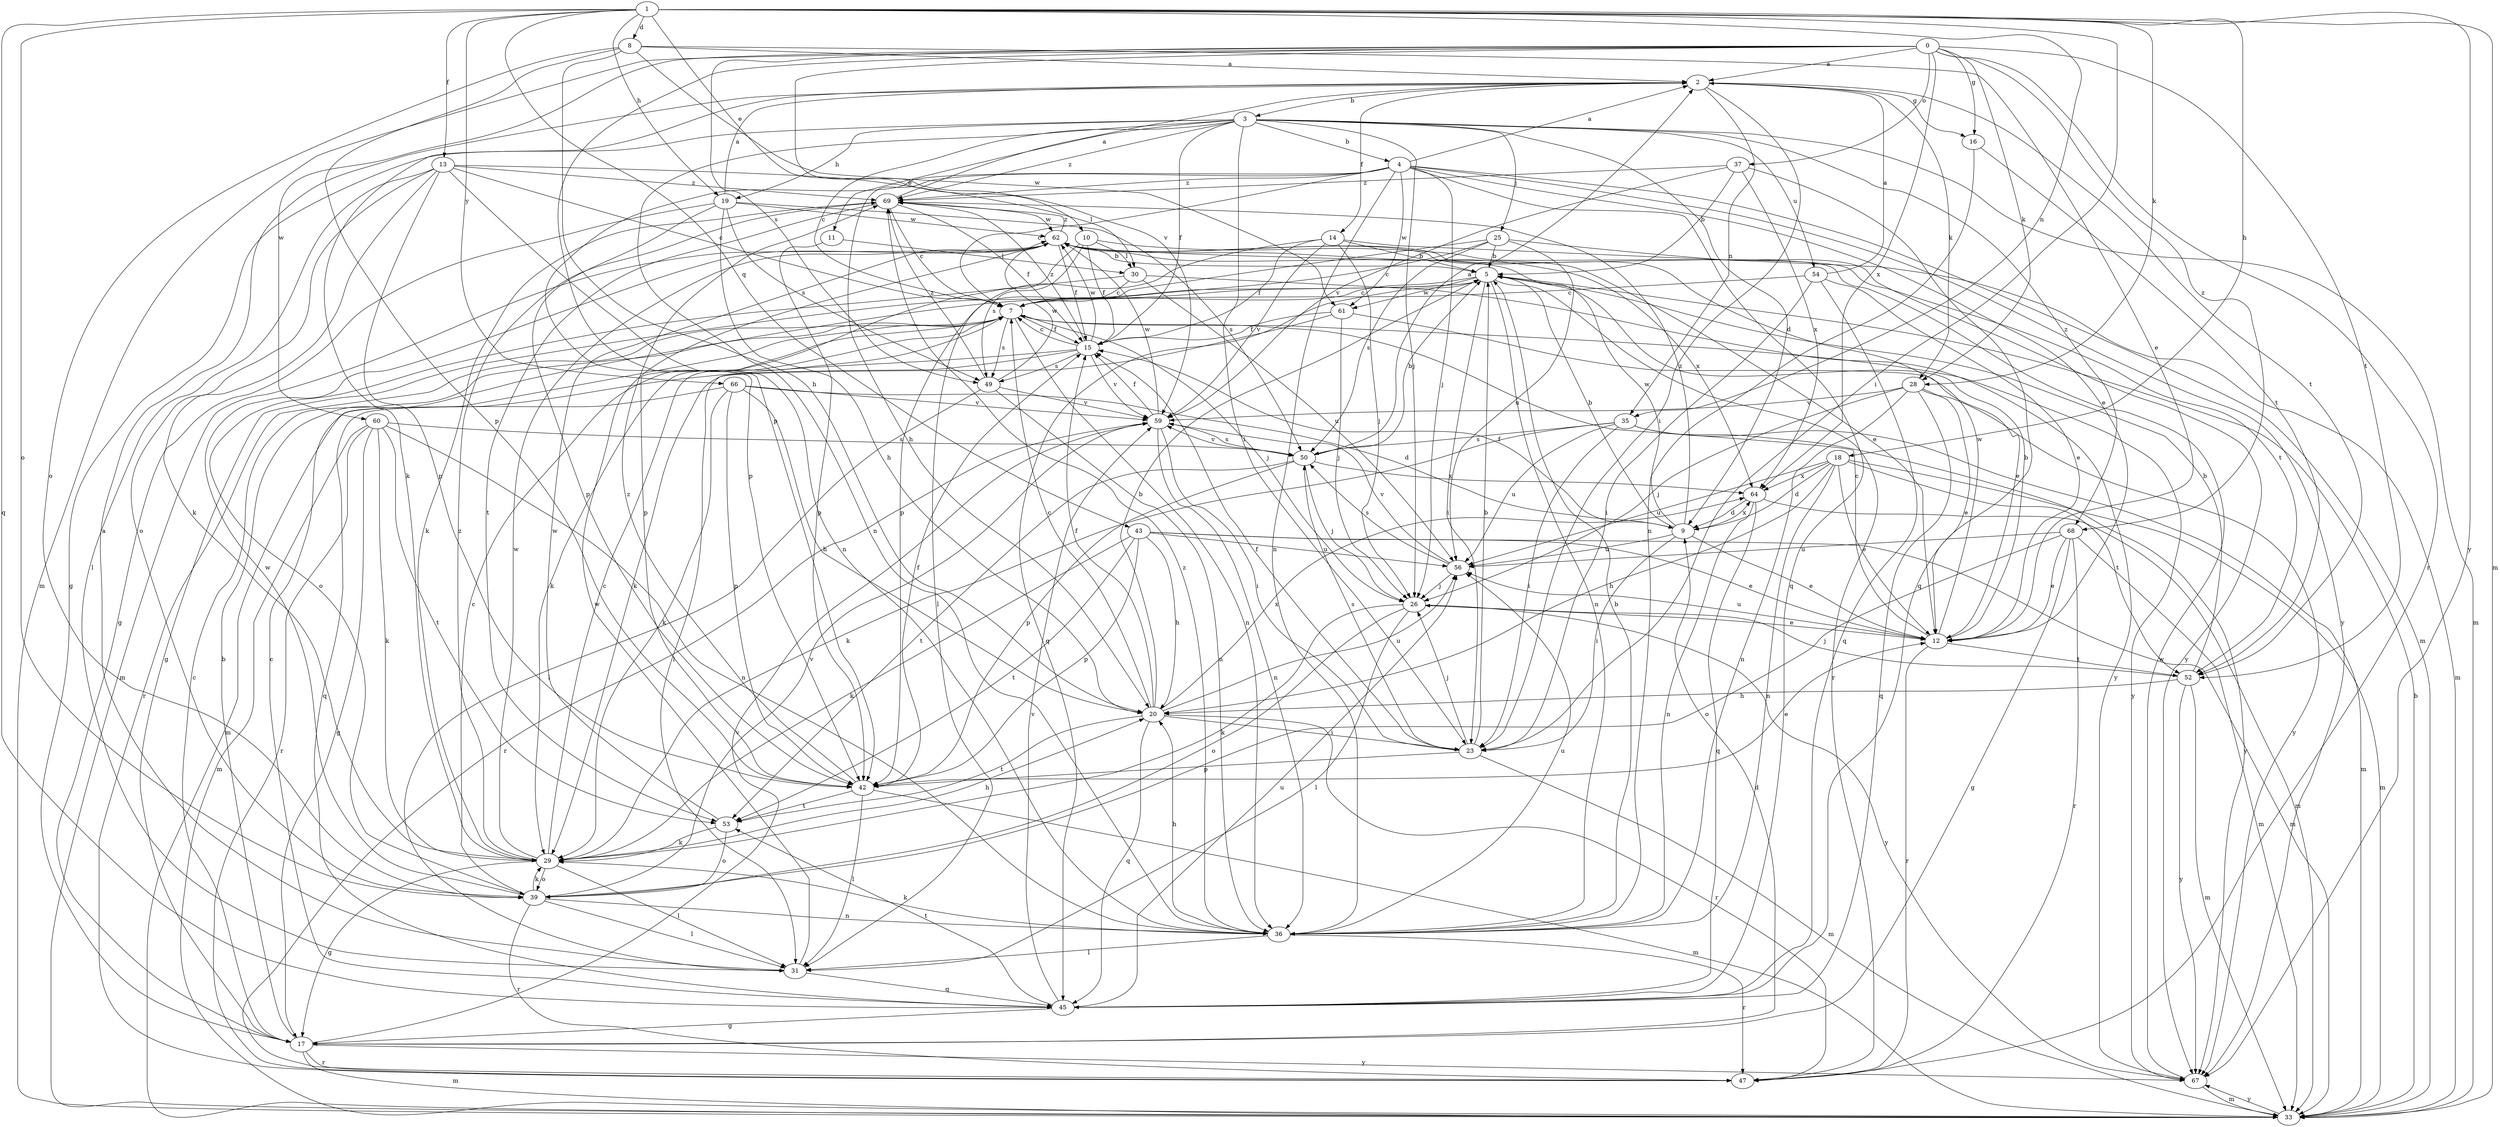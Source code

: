 strict digraph  {
0;
1;
2;
3;
4;
5;
7;
8;
9;
10;
11;
12;
13;
14;
15;
16;
17;
18;
19;
20;
23;
25;
26;
28;
29;
30;
31;
33;
35;
36;
37;
39;
42;
43;
45;
47;
49;
50;
52;
53;
54;
56;
59;
60;
61;
62;
64;
66;
67;
68;
69;
0 -> 2  [label=a];
0 -> 16  [label=g];
0 -> 28  [label=k];
0 -> 33  [label=m];
0 -> 37  [label=o];
0 -> 42  [label=p];
0 -> 47  [label=r];
0 -> 49  [label=s];
0 -> 52  [label=t];
0 -> 59  [label=v];
0 -> 60  [label=w];
0 -> 64  [label=x];
0 -> 68  [label=z];
1 -> 8  [label=d];
1 -> 10  [label=e];
1 -> 13  [label=f];
1 -> 18  [label=h];
1 -> 19  [label=h];
1 -> 23  [label=i];
1 -> 28  [label=k];
1 -> 33  [label=m];
1 -> 35  [label=n];
1 -> 39  [label=o];
1 -> 43  [label=q];
1 -> 45  [label=q];
1 -> 66  [label=y];
1 -> 67  [label=y];
2 -> 3  [label=b];
2 -> 14  [label=f];
2 -> 16  [label=g];
2 -> 23  [label=i];
2 -> 28  [label=k];
2 -> 29  [label=k];
2 -> 35  [label=n];
2 -> 52  [label=t];
3 -> 4  [label=b];
3 -> 7  [label=c];
3 -> 9  [label=d];
3 -> 11  [label=e];
3 -> 15  [label=f];
3 -> 17  [label=g];
3 -> 19  [label=h];
3 -> 23  [label=i];
3 -> 25  [label=j];
3 -> 26  [label=j];
3 -> 33  [label=m];
3 -> 36  [label=n];
3 -> 54  [label=u];
3 -> 68  [label=z];
3 -> 69  [label=z];
4 -> 2  [label=a];
4 -> 7  [label=c];
4 -> 12  [label=e];
4 -> 20  [label=h];
4 -> 26  [label=j];
4 -> 33  [label=m];
4 -> 36  [label=n];
4 -> 42  [label=p];
4 -> 45  [label=q];
4 -> 61  [label=w];
4 -> 67  [label=y];
4 -> 69  [label=z];
5 -> 7  [label=c];
5 -> 17  [label=g];
5 -> 23  [label=i];
5 -> 36  [label=n];
5 -> 45  [label=q];
5 -> 47  [label=r];
5 -> 61  [label=w];
7 -> 15  [label=f];
7 -> 26  [label=j];
7 -> 29  [label=k];
7 -> 36  [label=n];
7 -> 47  [label=r];
7 -> 49  [label=s];
7 -> 67  [label=y];
8 -> 2  [label=a];
8 -> 12  [label=e];
8 -> 20  [label=h];
8 -> 39  [label=o];
8 -> 42  [label=p];
8 -> 61  [label=w];
9 -> 5  [label=b];
9 -> 12  [label=e];
9 -> 15  [label=f];
9 -> 23  [label=i];
9 -> 56  [label=u];
9 -> 62  [label=w];
9 -> 64  [label=x];
9 -> 69  [label=z];
10 -> 15  [label=f];
10 -> 30  [label=l];
10 -> 42  [label=p];
10 -> 49  [label=s];
10 -> 52  [label=t];
11 -> 30  [label=l];
11 -> 42  [label=p];
12 -> 5  [label=b];
12 -> 7  [label=c];
12 -> 47  [label=r];
12 -> 52  [label=t];
12 -> 56  [label=u];
12 -> 62  [label=w];
13 -> 7  [label=c];
13 -> 29  [label=k];
13 -> 30  [label=l];
13 -> 31  [label=l];
13 -> 36  [label=n];
13 -> 39  [label=o];
13 -> 42  [label=p];
13 -> 69  [label=z];
14 -> 5  [label=b];
14 -> 15  [label=f];
14 -> 26  [label=j];
14 -> 31  [label=l];
14 -> 33  [label=m];
14 -> 59  [label=v];
15 -> 7  [label=c];
15 -> 31  [label=l];
15 -> 33  [label=m];
15 -> 49  [label=s];
15 -> 59  [label=v];
15 -> 62  [label=w];
15 -> 69  [label=z];
16 -> 36  [label=n];
16 -> 52  [label=t];
17 -> 5  [label=b];
17 -> 7  [label=c];
17 -> 9  [label=d];
17 -> 33  [label=m];
17 -> 47  [label=r];
17 -> 59  [label=v];
17 -> 67  [label=y];
18 -> 9  [label=d];
18 -> 12  [label=e];
18 -> 20  [label=h];
18 -> 33  [label=m];
18 -> 36  [label=n];
18 -> 52  [label=t];
18 -> 56  [label=u];
18 -> 64  [label=x];
19 -> 2  [label=a];
19 -> 17  [label=g];
19 -> 20  [label=h];
19 -> 42  [label=p];
19 -> 49  [label=s];
19 -> 50  [label=s];
19 -> 62  [label=w];
20 -> 5  [label=b];
20 -> 7  [label=c];
20 -> 15  [label=f];
20 -> 23  [label=i];
20 -> 45  [label=q];
20 -> 47  [label=r];
20 -> 53  [label=t];
20 -> 56  [label=u];
20 -> 64  [label=x];
23 -> 5  [label=b];
23 -> 15  [label=f];
23 -> 26  [label=j];
23 -> 33  [label=m];
23 -> 42  [label=p];
23 -> 50  [label=s];
25 -> 5  [label=b];
25 -> 7  [label=c];
25 -> 42  [label=p];
25 -> 50  [label=s];
25 -> 56  [label=u];
25 -> 67  [label=y];
26 -> 12  [label=e];
26 -> 29  [label=k];
26 -> 31  [label=l];
26 -> 39  [label=o];
26 -> 67  [label=y];
28 -> 12  [label=e];
28 -> 26  [label=j];
28 -> 36  [label=n];
28 -> 45  [label=q];
28 -> 59  [label=v];
28 -> 67  [label=y];
29 -> 7  [label=c];
29 -> 17  [label=g];
29 -> 20  [label=h];
29 -> 31  [label=l];
29 -> 39  [label=o];
29 -> 62  [label=w];
29 -> 69  [label=z];
30 -> 7  [label=c];
30 -> 39  [label=o];
30 -> 56  [label=u];
30 -> 67  [label=y];
31 -> 2  [label=a];
31 -> 45  [label=q];
31 -> 62  [label=w];
33 -> 5  [label=b];
33 -> 67  [label=y];
35 -> 23  [label=i];
35 -> 29  [label=k];
35 -> 33  [label=m];
35 -> 50  [label=s];
35 -> 56  [label=u];
35 -> 67  [label=y];
36 -> 5  [label=b];
36 -> 20  [label=h];
36 -> 29  [label=k];
36 -> 31  [label=l];
36 -> 47  [label=r];
36 -> 56  [label=u];
36 -> 69  [label=z];
37 -> 5  [label=b];
37 -> 45  [label=q];
37 -> 59  [label=v];
37 -> 64  [label=x];
37 -> 69  [label=z];
39 -> 7  [label=c];
39 -> 29  [label=k];
39 -> 31  [label=l];
39 -> 36  [label=n];
39 -> 47  [label=r];
39 -> 59  [label=v];
39 -> 62  [label=w];
42 -> 12  [label=e];
42 -> 15  [label=f];
42 -> 31  [label=l];
42 -> 33  [label=m];
42 -> 53  [label=t];
42 -> 69  [label=z];
43 -> 12  [label=e];
43 -> 20  [label=h];
43 -> 29  [label=k];
43 -> 33  [label=m];
43 -> 42  [label=p];
43 -> 53  [label=t];
43 -> 56  [label=u];
45 -> 7  [label=c];
45 -> 17  [label=g];
45 -> 53  [label=t];
45 -> 56  [label=u];
45 -> 59  [label=v];
49 -> 31  [label=l];
49 -> 36  [label=n];
49 -> 59  [label=v];
49 -> 62  [label=w];
49 -> 69  [label=z];
50 -> 2  [label=a];
50 -> 5  [label=b];
50 -> 26  [label=j];
50 -> 42  [label=p];
50 -> 53  [label=t];
50 -> 59  [label=v];
50 -> 64  [label=x];
52 -> 5  [label=b];
52 -> 20  [label=h];
52 -> 26  [label=j];
52 -> 33  [label=m];
52 -> 67  [label=y];
53 -> 29  [label=k];
53 -> 39  [label=o];
53 -> 62  [label=w];
54 -> 2  [label=a];
54 -> 7  [label=c];
54 -> 12  [label=e];
54 -> 23  [label=i];
54 -> 45  [label=q];
56 -> 26  [label=j];
56 -> 50  [label=s];
56 -> 59  [label=v];
59 -> 15  [label=f];
59 -> 23  [label=i];
59 -> 36  [label=n];
59 -> 47  [label=r];
59 -> 50  [label=s];
59 -> 62  [label=w];
60 -> 17  [label=g];
60 -> 29  [label=k];
60 -> 33  [label=m];
60 -> 36  [label=n];
60 -> 47  [label=r];
60 -> 50  [label=s];
60 -> 53  [label=t];
61 -> 12  [label=e];
61 -> 15  [label=f];
61 -> 26  [label=j];
61 -> 29  [label=k];
62 -> 5  [label=b];
62 -> 12  [label=e];
62 -> 15  [label=f];
62 -> 33  [label=m];
62 -> 64  [label=x];
62 -> 69  [label=z];
64 -> 9  [label=d];
64 -> 33  [label=m];
64 -> 36  [label=n];
64 -> 45  [label=q];
66 -> 9  [label=d];
66 -> 20  [label=h];
66 -> 29  [label=k];
66 -> 42  [label=p];
66 -> 45  [label=q];
66 -> 59  [label=v];
67 -> 33  [label=m];
67 -> 62  [label=w];
68 -> 12  [label=e];
68 -> 17  [label=g];
68 -> 33  [label=m];
68 -> 39  [label=o];
68 -> 47  [label=r];
68 -> 56  [label=u];
69 -> 2  [label=a];
69 -> 7  [label=c];
69 -> 15  [label=f];
69 -> 29  [label=k];
69 -> 53  [label=t];
69 -> 62  [label=w];
}
